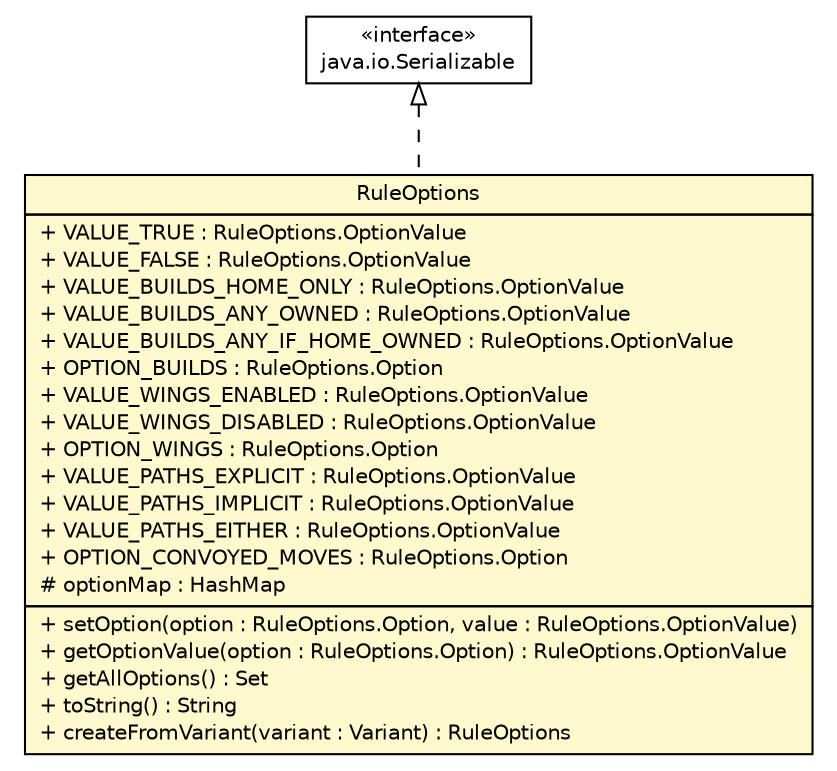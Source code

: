#!/usr/local/bin/dot
#
# Class diagram 
# Generated by UMLGraph version 5.2 (http://www.umlgraph.org/)
#

digraph G {
	edge [fontname="Helvetica",fontsize=10,labelfontname="Helvetica",labelfontsize=10];
	node [fontname="Helvetica",fontsize=10,shape=plaintext];
	nodesep=0.25;
	ranksep=0.5;
	// dip.world.RuleOptions
	c9171 [label=<<table title="dip.world.RuleOptions" border="0" cellborder="1" cellspacing="0" cellpadding="2" port="p" bgcolor="lemonChiffon" href="./RuleOptions.html">
		<tr><td><table border="0" cellspacing="0" cellpadding="1">
<tr><td align="center" balign="center"> RuleOptions </td></tr>
		</table></td></tr>
		<tr><td><table border="0" cellspacing="0" cellpadding="1">
<tr><td align="left" balign="left"> + VALUE_TRUE : RuleOptions.OptionValue </td></tr>
<tr><td align="left" balign="left"> + VALUE_FALSE : RuleOptions.OptionValue </td></tr>
<tr><td align="left" balign="left"> + VALUE_BUILDS_HOME_ONLY : RuleOptions.OptionValue </td></tr>
<tr><td align="left" balign="left"> + VALUE_BUILDS_ANY_OWNED : RuleOptions.OptionValue </td></tr>
<tr><td align="left" balign="left"> + VALUE_BUILDS_ANY_IF_HOME_OWNED : RuleOptions.OptionValue </td></tr>
<tr><td align="left" balign="left"> + OPTION_BUILDS : RuleOptions.Option </td></tr>
<tr><td align="left" balign="left"> + VALUE_WINGS_ENABLED : RuleOptions.OptionValue </td></tr>
<tr><td align="left" balign="left"> + VALUE_WINGS_DISABLED : RuleOptions.OptionValue </td></tr>
<tr><td align="left" balign="left"> + OPTION_WINGS : RuleOptions.Option </td></tr>
<tr><td align="left" balign="left"> + VALUE_PATHS_EXPLICIT : RuleOptions.OptionValue </td></tr>
<tr><td align="left" balign="left"> + VALUE_PATHS_IMPLICIT : RuleOptions.OptionValue </td></tr>
<tr><td align="left" balign="left"> + VALUE_PATHS_EITHER : RuleOptions.OptionValue </td></tr>
<tr><td align="left" balign="left"> + OPTION_CONVOYED_MOVES : RuleOptions.Option </td></tr>
<tr><td align="left" balign="left"> # optionMap : HashMap </td></tr>
		</table></td></tr>
		<tr><td><table border="0" cellspacing="0" cellpadding="1">
<tr><td align="left" balign="left"> + setOption(option : RuleOptions.Option, value : RuleOptions.OptionValue) </td></tr>
<tr><td align="left" balign="left"> + getOptionValue(option : RuleOptions.Option) : RuleOptions.OptionValue </td></tr>
<tr><td align="left" balign="left"> + getAllOptions() : Set </td></tr>
<tr><td align="left" balign="left"> + toString() : String </td></tr>
<tr><td align="left" balign="left"> + createFromVariant(variant : Variant) : RuleOptions </td></tr>
		</table></td></tr>
		</table>>, fontname="Helvetica", fontcolor="black", fontsize=10.0];
	//dip.world.RuleOptions implements java.io.Serializable
	c9198:p -> c9171:p [dir=back,arrowtail=empty,style=dashed];
	// java.io.Serializable
	c9198 [label=<<table title="java.io.Serializable" border="0" cellborder="1" cellspacing="0" cellpadding="2" port="p" href="http://java.sun.com/j2se/1.4.2/docs/api/java/io/Serializable.html">
		<tr><td><table border="0" cellspacing="0" cellpadding="1">
<tr><td align="center" balign="center"> &#171;interface&#187; </td></tr>
<tr><td align="center" balign="center"> java.io.Serializable </td></tr>
		</table></td></tr>
		</table>>, fontname="Helvetica", fontcolor="black", fontsize=10.0];
}

